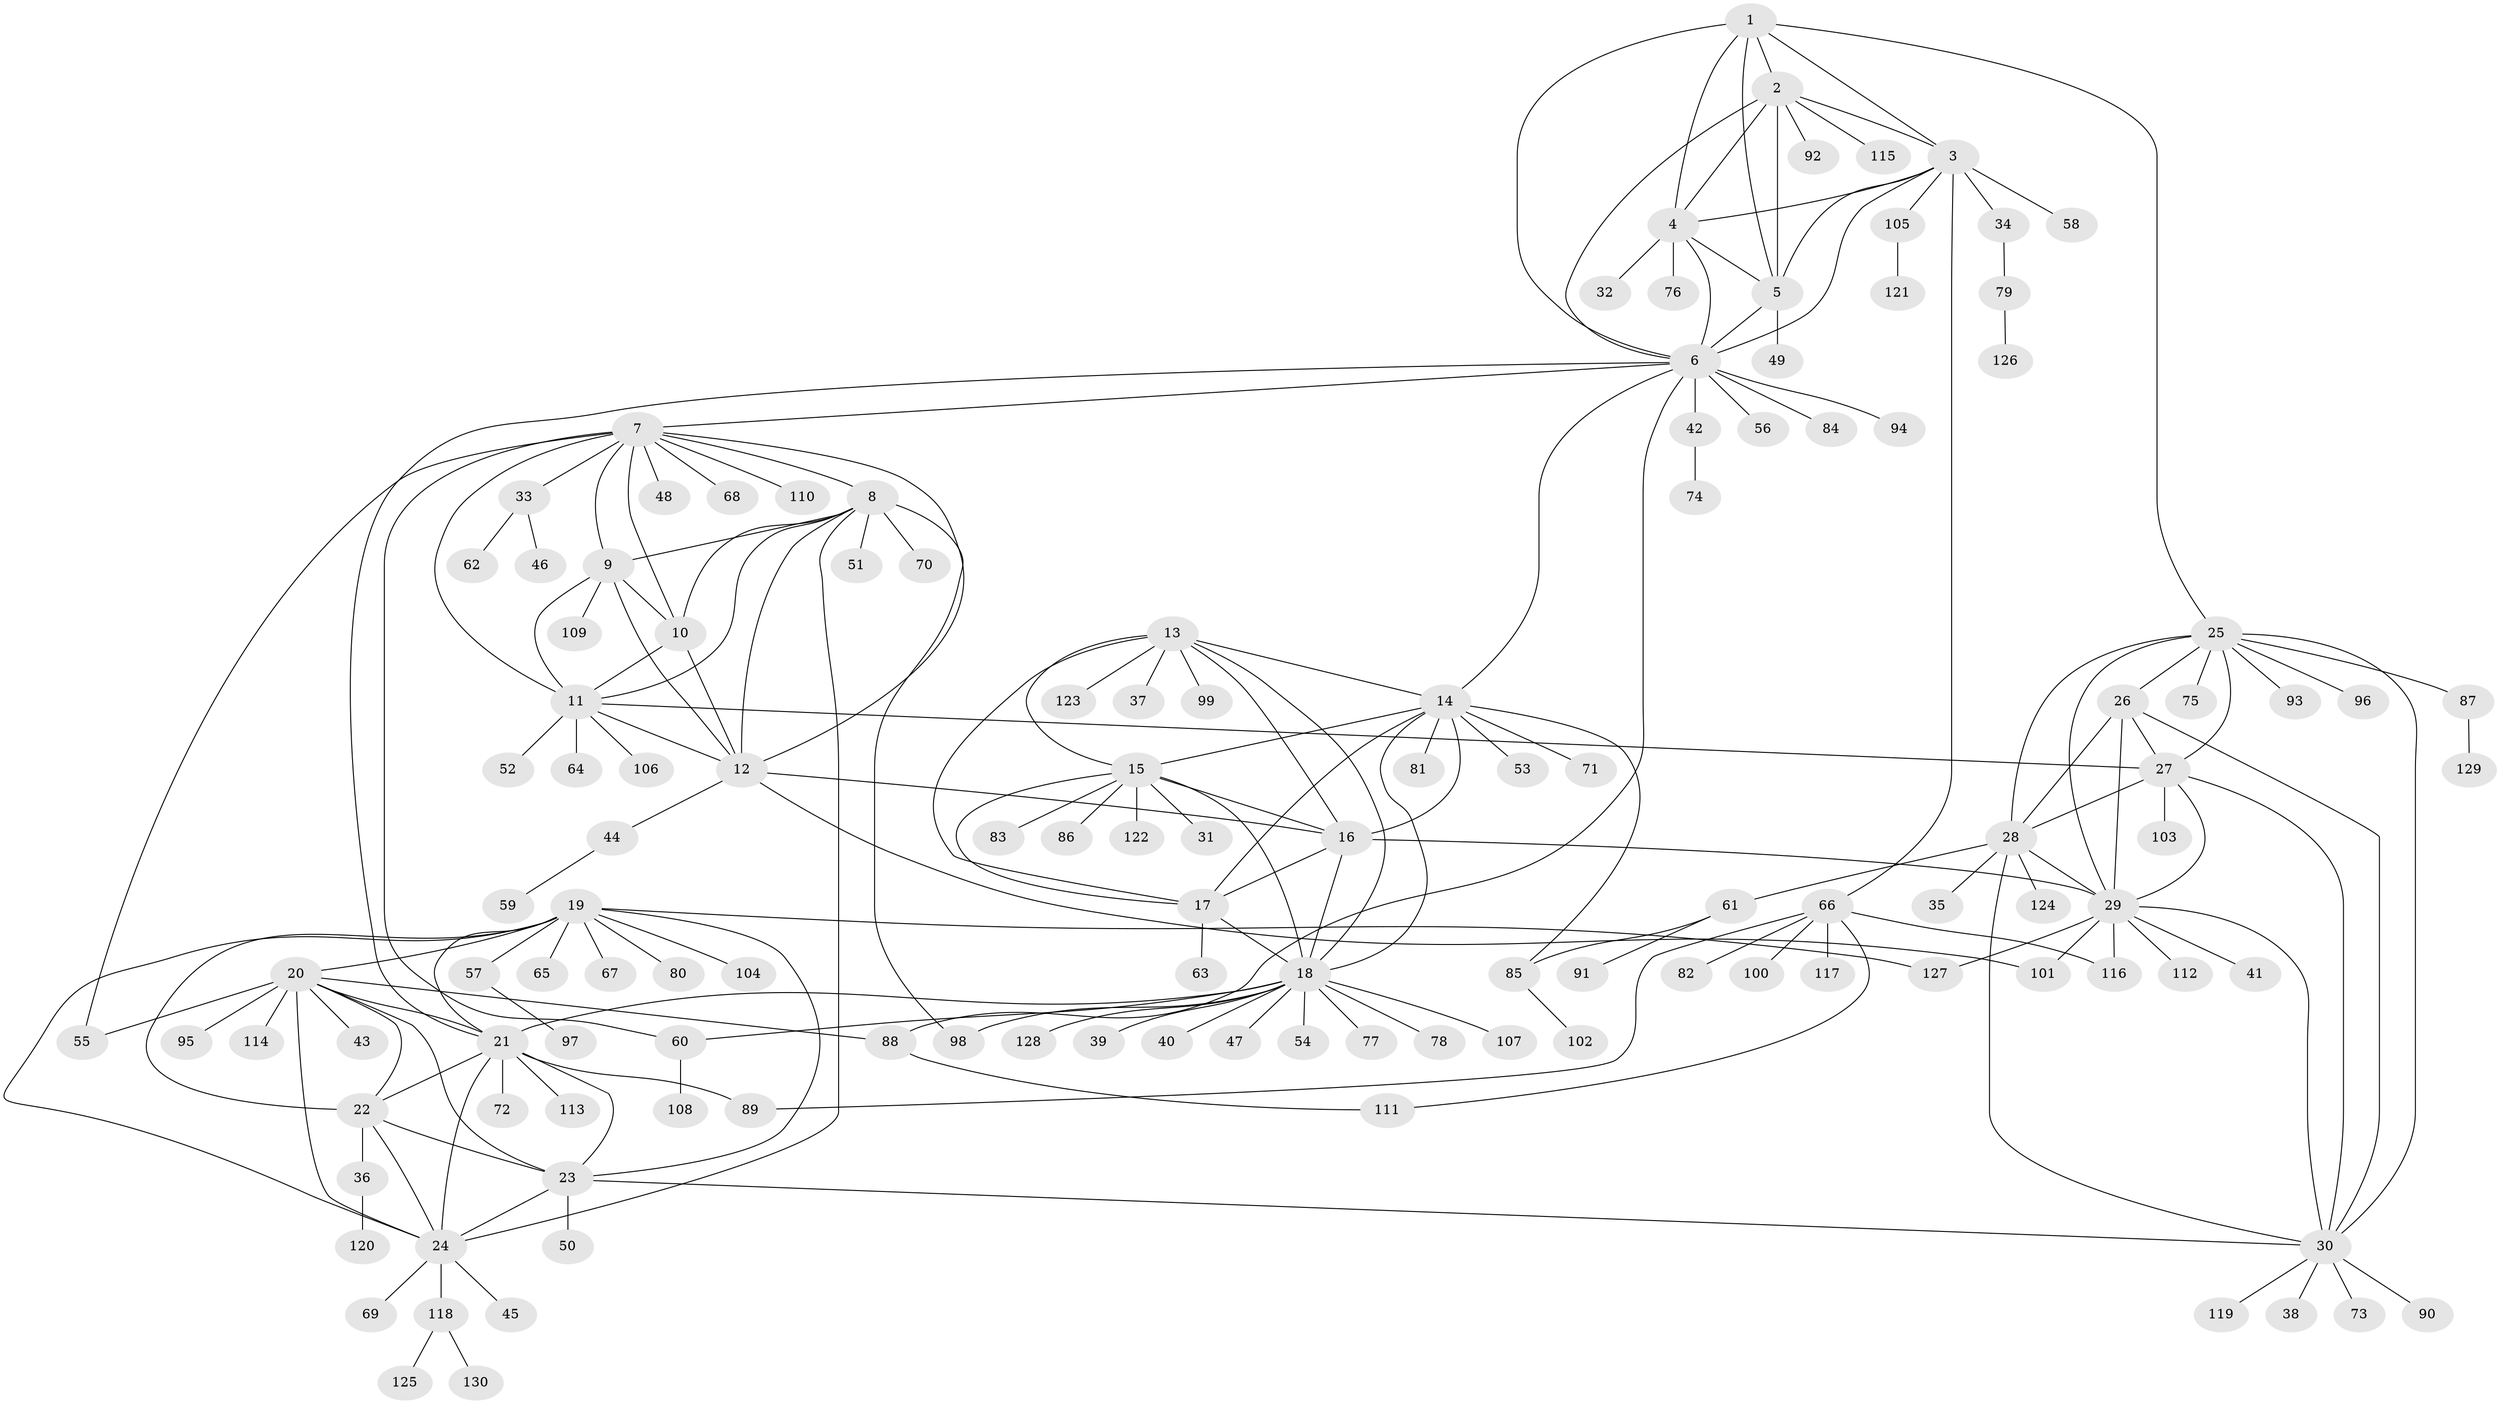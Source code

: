 // coarse degree distribution, {4: 0.03076923076923077, 7: 0.06153846153846154, 1: 0.5692307692307692, 5: 0.06153846153846154, 10: 0.015384615384615385, 6: 0.06153846153846154, 12: 0.015384615384615385, 8: 0.046153846153846156, 3: 0.015384615384615385, 2: 0.12307692307692308}
// Generated by graph-tools (version 1.1) at 2025/37/03/04/25 23:37:38]
// undirected, 130 vertices, 195 edges
graph export_dot {
  node [color=gray90,style=filled];
  1;
  2;
  3;
  4;
  5;
  6;
  7;
  8;
  9;
  10;
  11;
  12;
  13;
  14;
  15;
  16;
  17;
  18;
  19;
  20;
  21;
  22;
  23;
  24;
  25;
  26;
  27;
  28;
  29;
  30;
  31;
  32;
  33;
  34;
  35;
  36;
  37;
  38;
  39;
  40;
  41;
  42;
  43;
  44;
  45;
  46;
  47;
  48;
  49;
  50;
  51;
  52;
  53;
  54;
  55;
  56;
  57;
  58;
  59;
  60;
  61;
  62;
  63;
  64;
  65;
  66;
  67;
  68;
  69;
  70;
  71;
  72;
  73;
  74;
  75;
  76;
  77;
  78;
  79;
  80;
  81;
  82;
  83;
  84;
  85;
  86;
  87;
  88;
  89;
  90;
  91;
  92;
  93;
  94;
  95;
  96;
  97;
  98;
  99;
  100;
  101;
  102;
  103;
  104;
  105;
  106;
  107;
  108;
  109;
  110;
  111;
  112;
  113;
  114;
  115;
  116;
  117;
  118;
  119;
  120;
  121;
  122;
  123;
  124;
  125;
  126;
  127;
  128;
  129;
  130;
  1 -- 2;
  1 -- 3;
  1 -- 4;
  1 -- 5;
  1 -- 6;
  1 -- 25;
  2 -- 3;
  2 -- 4;
  2 -- 5;
  2 -- 6;
  2 -- 92;
  2 -- 115;
  3 -- 4;
  3 -- 5;
  3 -- 6;
  3 -- 34;
  3 -- 58;
  3 -- 66;
  3 -- 105;
  4 -- 5;
  4 -- 6;
  4 -- 32;
  4 -- 76;
  5 -- 6;
  5 -- 49;
  6 -- 7;
  6 -- 14;
  6 -- 21;
  6 -- 42;
  6 -- 56;
  6 -- 84;
  6 -- 88;
  6 -- 94;
  7 -- 8;
  7 -- 9;
  7 -- 10;
  7 -- 11;
  7 -- 12;
  7 -- 33;
  7 -- 48;
  7 -- 55;
  7 -- 60;
  7 -- 68;
  7 -- 110;
  8 -- 9;
  8 -- 10;
  8 -- 11;
  8 -- 12;
  8 -- 24;
  8 -- 51;
  8 -- 70;
  8 -- 98;
  9 -- 10;
  9 -- 11;
  9 -- 12;
  9 -- 109;
  10 -- 11;
  10 -- 12;
  11 -- 12;
  11 -- 27;
  11 -- 52;
  11 -- 64;
  11 -- 106;
  12 -- 16;
  12 -- 44;
  12 -- 101;
  13 -- 14;
  13 -- 15;
  13 -- 16;
  13 -- 17;
  13 -- 18;
  13 -- 37;
  13 -- 99;
  13 -- 123;
  14 -- 15;
  14 -- 16;
  14 -- 17;
  14 -- 18;
  14 -- 53;
  14 -- 71;
  14 -- 81;
  14 -- 85;
  15 -- 16;
  15 -- 17;
  15 -- 18;
  15 -- 31;
  15 -- 83;
  15 -- 86;
  15 -- 122;
  16 -- 17;
  16 -- 18;
  16 -- 29;
  17 -- 18;
  17 -- 63;
  18 -- 21;
  18 -- 39;
  18 -- 40;
  18 -- 47;
  18 -- 54;
  18 -- 60;
  18 -- 77;
  18 -- 78;
  18 -- 98;
  18 -- 107;
  18 -- 128;
  19 -- 20;
  19 -- 21;
  19 -- 22;
  19 -- 23;
  19 -- 24;
  19 -- 57;
  19 -- 65;
  19 -- 67;
  19 -- 80;
  19 -- 104;
  19 -- 127;
  20 -- 21;
  20 -- 22;
  20 -- 23;
  20 -- 24;
  20 -- 43;
  20 -- 55;
  20 -- 88;
  20 -- 95;
  20 -- 114;
  21 -- 22;
  21 -- 23;
  21 -- 24;
  21 -- 72;
  21 -- 89;
  21 -- 113;
  22 -- 23;
  22 -- 24;
  22 -- 36;
  23 -- 24;
  23 -- 30;
  23 -- 50;
  24 -- 45;
  24 -- 69;
  24 -- 118;
  25 -- 26;
  25 -- 27;
  25 -- 28;
  25 -- 29;
  25 -- 30;
  25 -- 75;
  25 -- 87;
  25 -- 93;
  25 -- 96;
  26 -- 27;
  26 -- 28;
  26 -- 29;
  26 -- 30;
  27 -- 28;
  27 -- 29;
  27 -- 30;
  27 -- 103;
  28 -- 29;
  28 -- 30;
  28 -- 35;
  28 -- 61;
  28 -- 124;
  29 -- 30;
  29 -- 41;
  29 -- 101;
  29 -- 112;
  29 -- 116;
  29 -- 127;
  30 -- 38;
  30 -- 73;
  30 -- 90;
  30 -- 119;
  33 -- 46;
  33 -- 62;
  34 -- 79;
  36 -- 120;
  42 -- 74;
  44 -- 59;
  57 -- 97;
  60 -- 108;
  61 -- 85;
  61 -- 91;
  66 -- 82;
  66 -- 89;
  66 -- 100;
  66 -- 111;
  66 -- 116;
  66 -- 117;
  79 -- 126;
  85 -- 102;
  87 -- 129;
  88 -- 111;
  105 -- 121;
  118 -- 125;
  118 -- 130;
}
